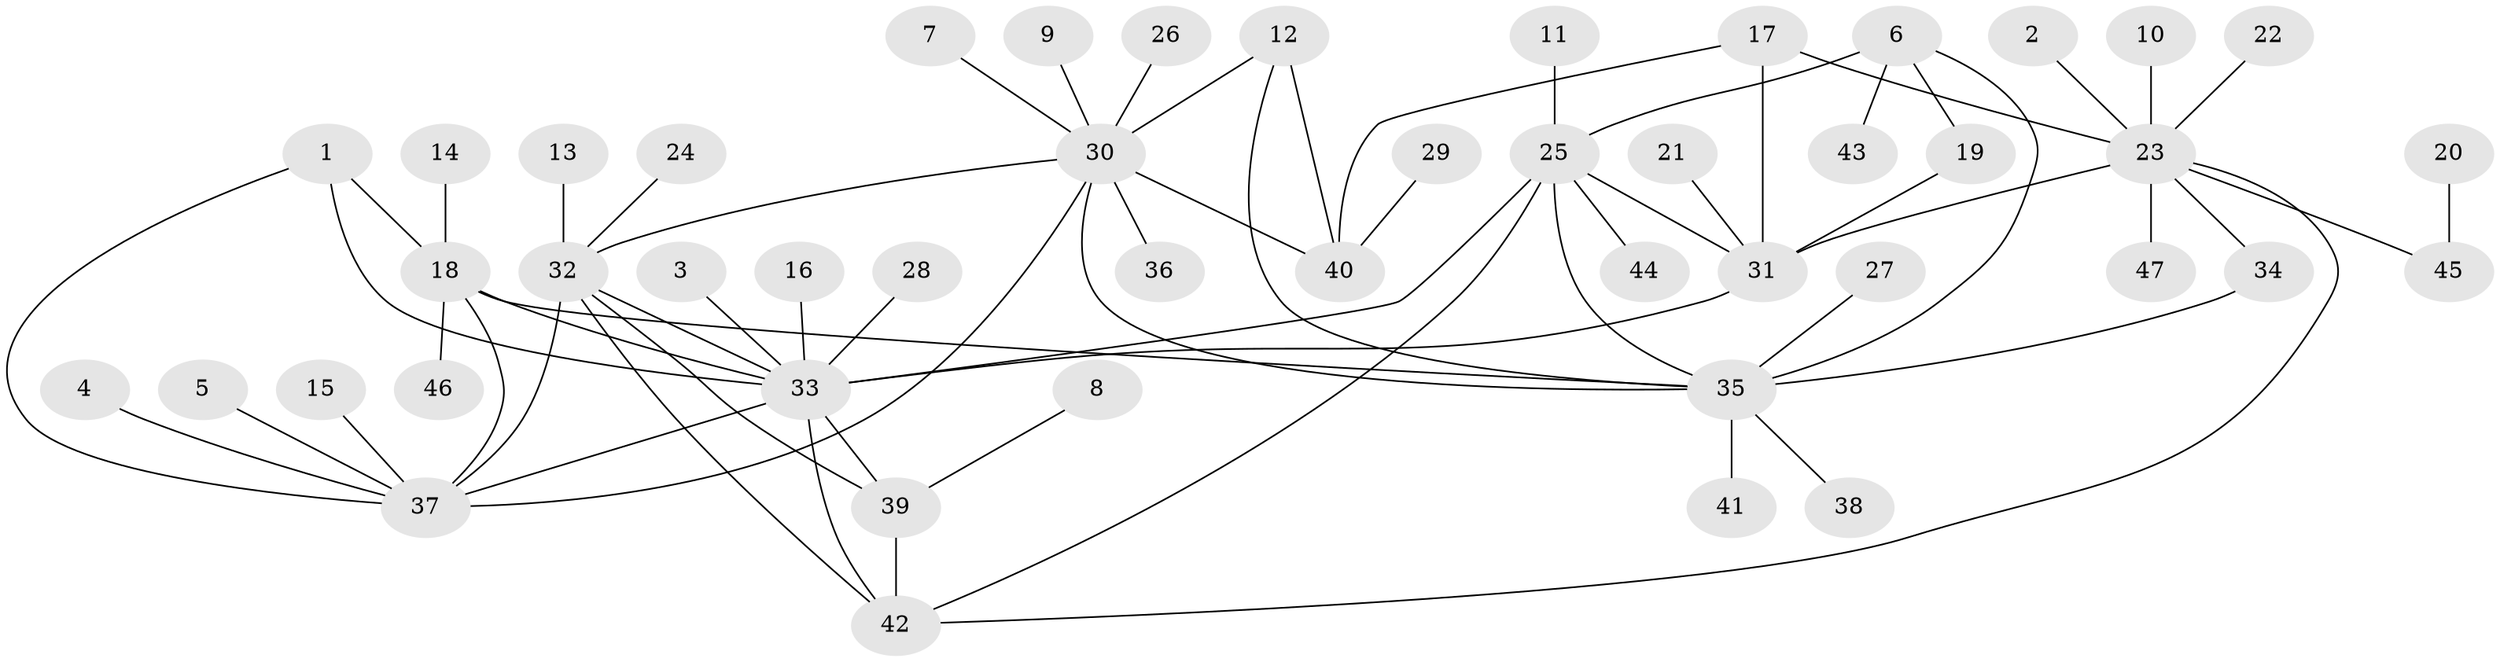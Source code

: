 // original degree distribution, {6: 0.031914893617021274, 3: 0.0425531914893617, 12: 0.031914893617021274, 9: 0.05319148936170213, 5: 0.0425531914893617, 7: 0.02127659574468085, 4: 0.010638297872340425, 8: 0.010638297872340425, 1: 0.648936170212766, 2: 0.10638297872340426}
// Generated by graph-tools (version 1.1) at 2025/26/03/09/25 03:26:44]
// undirected, 47 vertices, 66 edges
graph export_dot {
graph [start="1"]
  node [color=gray90,style=filled];
  1;
  2;
  3;
  4;
  5;
  6;
  7;
  8;
  9;
  10;
  11;
  12;
  13;
  14;
  15;
  16;
  17;
  18;
  19;
  20;
  21;
  22;
  23;
  24;
  25;
  26;
  27;
  28;
  29;
  30;
  31;
  32;
  33;
  34;
  35;
  36;
  37;
  38;
  39;
  40;
  41;
  42;
  43;
  44;
  45;
  46;
  47;
  1 -- 18 [weight=1.0];
  1 -- 33 [weight=1.0];
  1 -- 37 [weight=1.0];
  2 -- 23 [weight=1.0];
  3 -- 33 [weight=1.0];
  4 -- 37 [weight=1.0];
  5 -- 37 [weight=1.0];
  6 -- 19 [weight=1.0];
  6 -- 25 [weight=2.0];
  6 -- 35 [weight=2.0];
  6 -- 43 [weight=1.0];
  7 -- 30 [weight=1.0];
  8 -- 39 [weight=1.0];
  9 -- 30 [weight=1.0];
  10 -- 23 [weight=1.0];
  11 -- 25 [weight=1.0];
  12 -- 30 [weight=1.0];
  12 -- 35 [weight=1.0];
  12 -- 40 [weight=2.0];
  13 -- 32 [weight=1.0];
  14 -- 18 [weight=1.0];
  15 -- 37 [weight=1.0];
  16 -- 33 [weight=1.0];
  17 -- 23 [weight=2.0];
  17 -- 31 [weight=2.0];
  17 -- 40 [weight=1.0];
  18 -- 33 [weight=1.0];
  18 -- 35 [weight=1.0];
  18 -- 37 [weight=1.0];
  18 -- 46 [weight=1.0];
  19 -- 31 [weight=1.0];
  20 -- 45 [weight=1.0];
  21 -- 31 [weight=1.0];
  22 -- 23 [weight=1.0];
  23 -- 31 [weight=1.0];
  23 -- 34 [weight=1.0];
  23 -- 42 [weight=1.0];
  23 -- 45 [weight=1.0];
  23 -- 47 [weight=1.0];
  24 -- 32 [weight=1.0];
  25 -- 31 [weight=1.0];
  25 -- 33 [weight=1.0];
  25 -- 35 [weight=1.0];
  25 -- 42 [weight=1.0];
  25 -- 44 [weight=1.0];
  26 -- 30 [weight=1.0];
  27 -- 35 [weight=1.0];
  28 -- 33 [weight=1.0];
  29 -- 40 [weight=1.0];
  30 -- 32 [weight=1.0];
  30 -- 35 [weight=1.0];
  30 -- 36 [weight=1.0];
  30 -- 37 [weight=1.0];
  30 -- 40 [weight=2.0];
  31 -- 33 [weight=1.0];
  32 -- 33 [weight=1.0];
  32 -- 37 [weight=1.0];
  32 -- 39 [weight=1.0];
  32 -- 42 [weight=1.0];
  33 -- 37 [weight=1.0];
  33 -- 39 [weight=1.0];
  33 -- 42 [weight=1.0];
  34 -- 35 [weight=1.0];
  35 -- 38 [weight=1.0];
  35 -- 41 [weight=1.0];
  39 -- 42 [weight=1.0];
}
